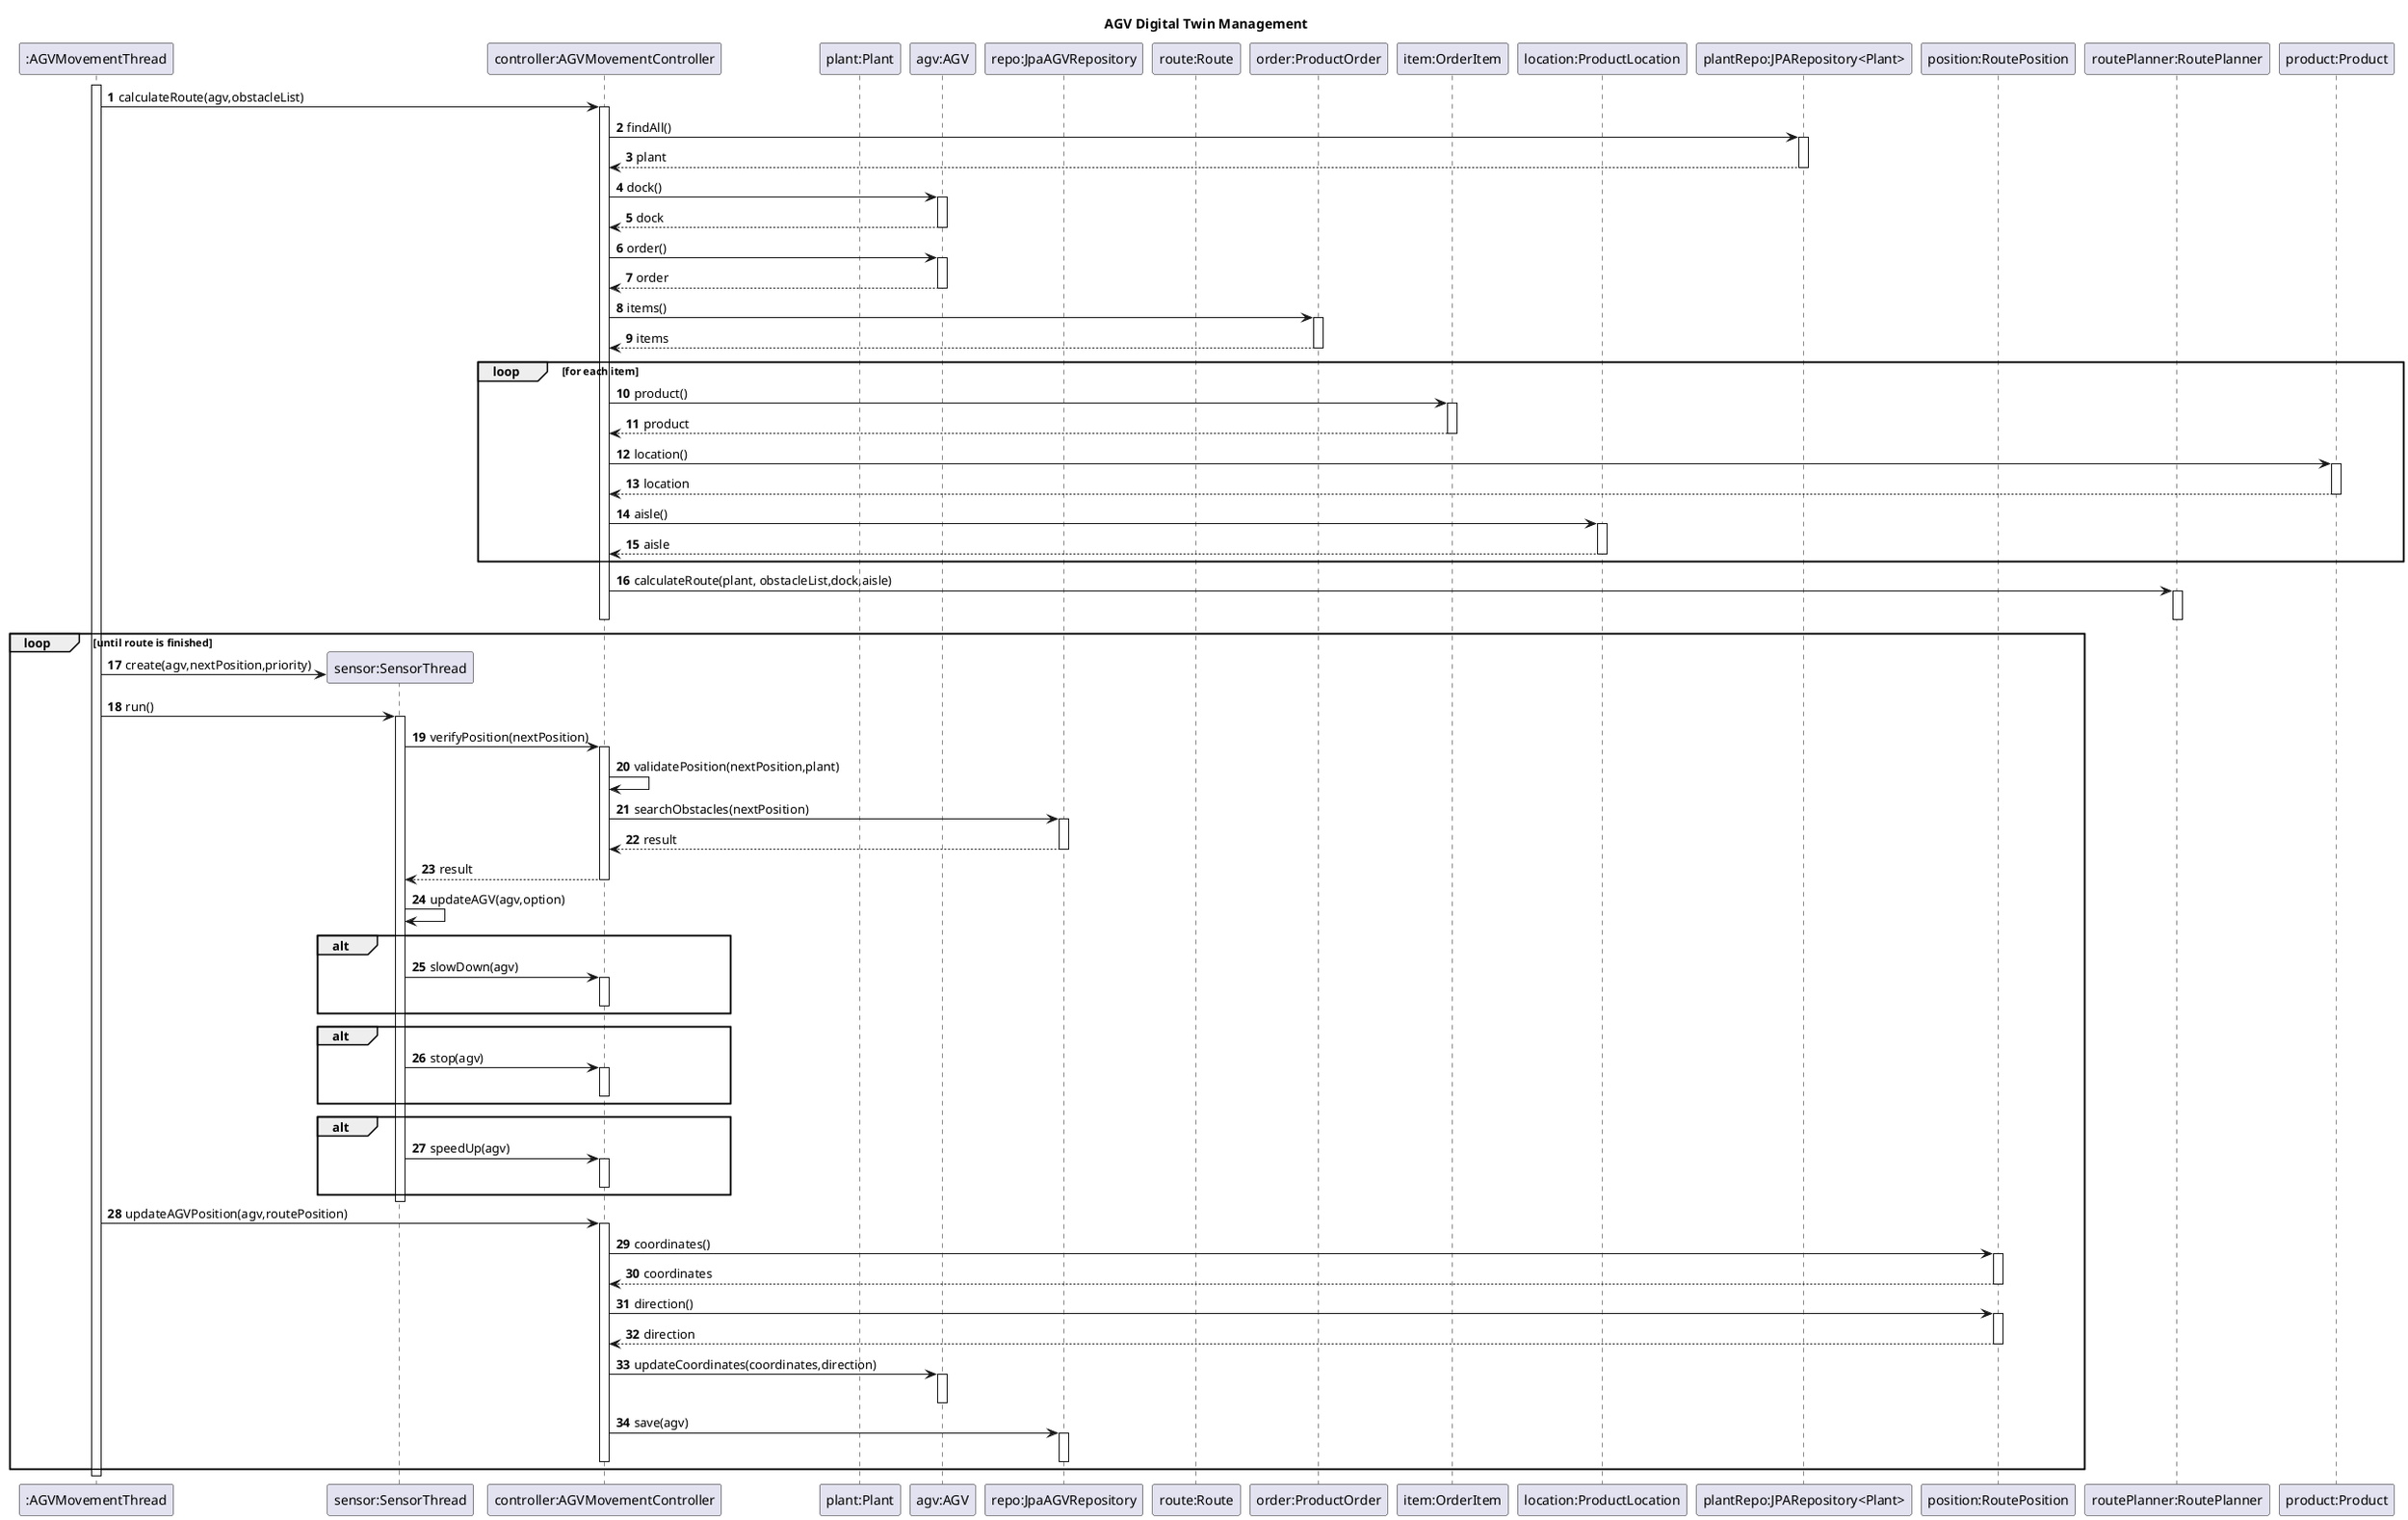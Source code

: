 @startuml
title AGV Digital Twin Management
autonumber

participant ":AGVMovementThread" as thread
participant "sensor:SensorThread" as sensor
participant "controller:AGVMovementController" as controller
participant "plant:Plant" as plant
participant "agv:AGV" as agv
participant "repo:JpaAGVRepository" as repo
participant "route:Route" as route
participant "order:ProductOrder" as order
participant "item:OrderItem" as item
participant "location:ProductLocation" as location
participant "plantRepo:JPARepository<Plant>" as plantRepo
participant "position:RoutePosition" as position
participant "routePlanner:RoutePlanner" as routePlanner
participant "product:Product" as product

activate thread
    note right: Server communication omitted \nfor simplification.

    thread -> controller:calculateRoute(agv,obstacleList)
    activate controller
        controller -> plantRepo: findAll()
        activate plantRepo
            plantRepo-->controller:plant
        deactivate plantRepo

        controller-> agv:dock()
        activate agv
            agv-->controller:dock
        deactivate agv

        controller->agv:order()
        activate agv
            agv-->controller:order
        deactivate agv

        controller->order:items()
        activate order
            order--> controller:items
        deactivate order
        loop for each item
            controller -> item:product()
            activate item
                item-->controller:product
            deactivate item

            controller ->product:location()
            activate product
                product-->controller:location
            deactivate product

            controller -> location:aisle()
            activate location
                location-->controller:aisle
            deactivate location
        end

    controller->routePlanner:calculateRoute(plant, obstacleList,dock,aisle)
    activate routePlanner
    deactivate routePlanner
    deactivate controller

    loop until route is finished
    thread -> sensor**: create(agv,nextPosition,priority)
    thread -> sensor: run()
    activate sensor
            sensor -> controller:verifyPosition(nextPosition)
            activate controller
                controller -> controller:validatePosition(nextPosition,plant)
                controller ->repo:searchObstacles(nextPosition)
                activate repo
                    repo--> controller: result
                deactivate repo
                controller --> sensor: result
            deactivate controller
            sensor -> sensor:updateAGV(agv,option)
            alt
                sensor -> controller: slowDown(agv)
                activate controller
                deactivate controller
            end

            alt
                sensor -> controller: stop(agv)
                activate controller
                deactivate controller
            end

            alt
                sensor -> controller: speedUp(agv)
                activate controller
                deactivate controller
            end
    deactivate sensor

    thread -> controller:updateAGVPosition(agv,routePosition)
    activate controller
        controller ->position:coordinates()
        activate position
            position--> controller:coordinates
        deactivate position

        controller ->position:direction()
                activate position
                    position--> controller:direction
                deactivate position

        controller -> agv:updateCoordinates(coordinates,direction)
        activate agv
        deactivate agv
        controller->repo:save(agv)
        activate repo
        deactivate repo
    deactivate controller

    end
deactivate thread
@enduml
